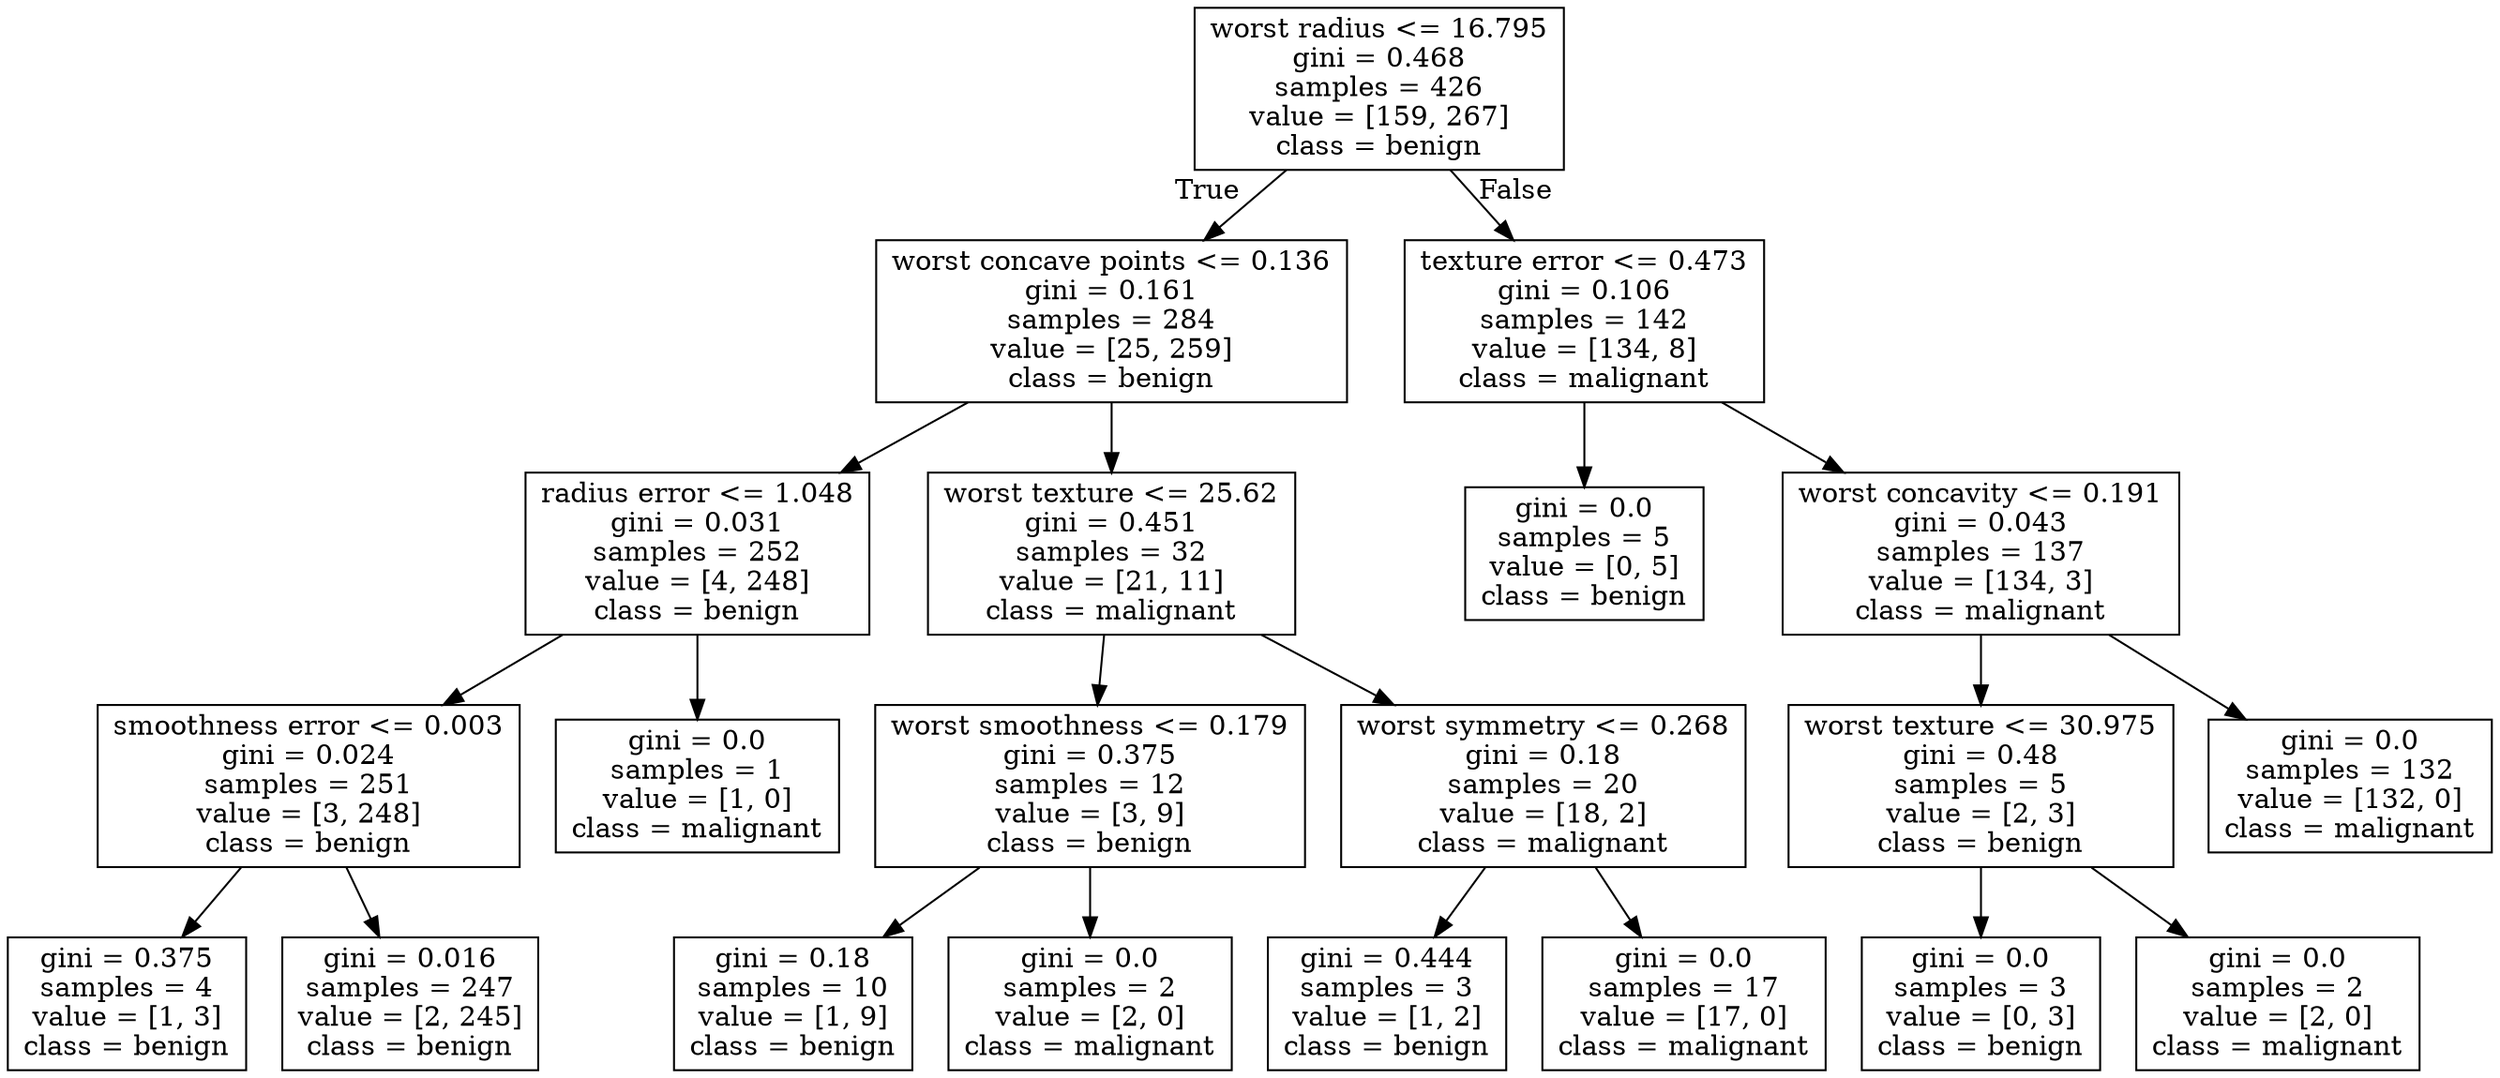 digraph Tree {
node [shape=box] ;
0 [label="worst radius <= 16.795\ngini = 0.468\nsamples = 426\nvalue = [159, 267]\nclass = benign"] ;
1 [label="worst concave points <= 0.136\ngini = 0.161\nsamples = 284\nvalue = [25, 259]\nclass = benign"] ;
0 -> 1 [labeldistance=2.5, labelangle=45, headlabel="True"] ;
2 [label="radius error <= 1.048\ngini = 0.031\nsamples = 252\nvalue = [4, 248]\nclass = benign"] ;
1 -> 2 ;
3 [label="smoothness error <= 0.003\ngini = 0.024\nsamples = 251\nvalue = [3, 248]\nclass = benign"] ;
2 -> 3 ;
4 [label="gini = 0.375\nsamples = 4\nvalue = [1, 3]\nclass = benign"] ;
3 -> 4 ;
5 [label="gini = 0.016\nsamples = 247\nvalue = [2, 245]\nclass = benign"] ;
3 -> 5 ;
6 [label="gini = 0.0\nsamples = 1\nvalue = [1, 0]\nclass = malignant"] ;
2 -> 6 ;
7 [label="worst texture <= 25.62\ngini = 0.451\nsamples = 32\nvalue = [21, 11]\nclass = malignant"] ;
1 -> 7 ;
8 [label="worst smoothness <= 0.179\ngini = 0.375\nsamples = 12\nvalue = [3, 9]\nclass = benign"] ;
7 -> 8 ;
9 [label="gini = 0.18\nsamples = 10\nvalue = [1, 9]\nclass = benign"] ;
8 -> 9 ;
10 [label="gini = 0.0\nsamples = 2\nvalue = [2, 0]\nclass = malignant"] ;
8 -> 10 ;
11 [label="worst symmetry <= 0.268\ngini = 0.18\nsamples = 20\nvalue = [18, 2]\nclass = malignant"] ;
7 -> 11 ;
12 [label="gini = 0.444\nsamples = 3\nvalue = [1, 2]\nclass = benign"] ;
11 -> 12 ;
13 [label="gini = 0.0\nsamples = 17\nvalue = [17, 0]\nclass = malignant"] ;
11 -> 13 ;
14 [label="texture error <= 0.473\ngini = 0.106\nsamples = 142\nvalue = [134, 8]\nclass = malignant"] ;
0 -> 14 [labeldistance=2.5, labelangle=-45, headlabel="False"] ;
15 [label="gini = 0.0\nsamples = 5\nvalue = [0, 5]\nclass = benign"] ;
14 -> 15 ;
16 [label="worst concavity <= 0.191\ngini = 0.043\nsamples = 137\nvalue = [134, 3]\nclass = malignant"] ;
14 -> 16 ;
17 [label="worst texture <= 30.975\ngini = 0.48\nsamples = 5\nvalue = [2, 3]\nclass = benign"] ;
16 -> 17 ;
18 [label="gini = 0.0\nsamples = 3\nvalue = [0, 3]\nclass = benign"] ;
17 -> 18 ;
19 [label="gini = 0.0\nsamples = 2\nvalue = [2, 0]\nclass = malignant"] ;
17 -> 19 ;
20 [label="gini = 0.0\nsamples = 132\nvalue = [132, 0]\nclass = malignant"] ;
16 -> 20 ;
}